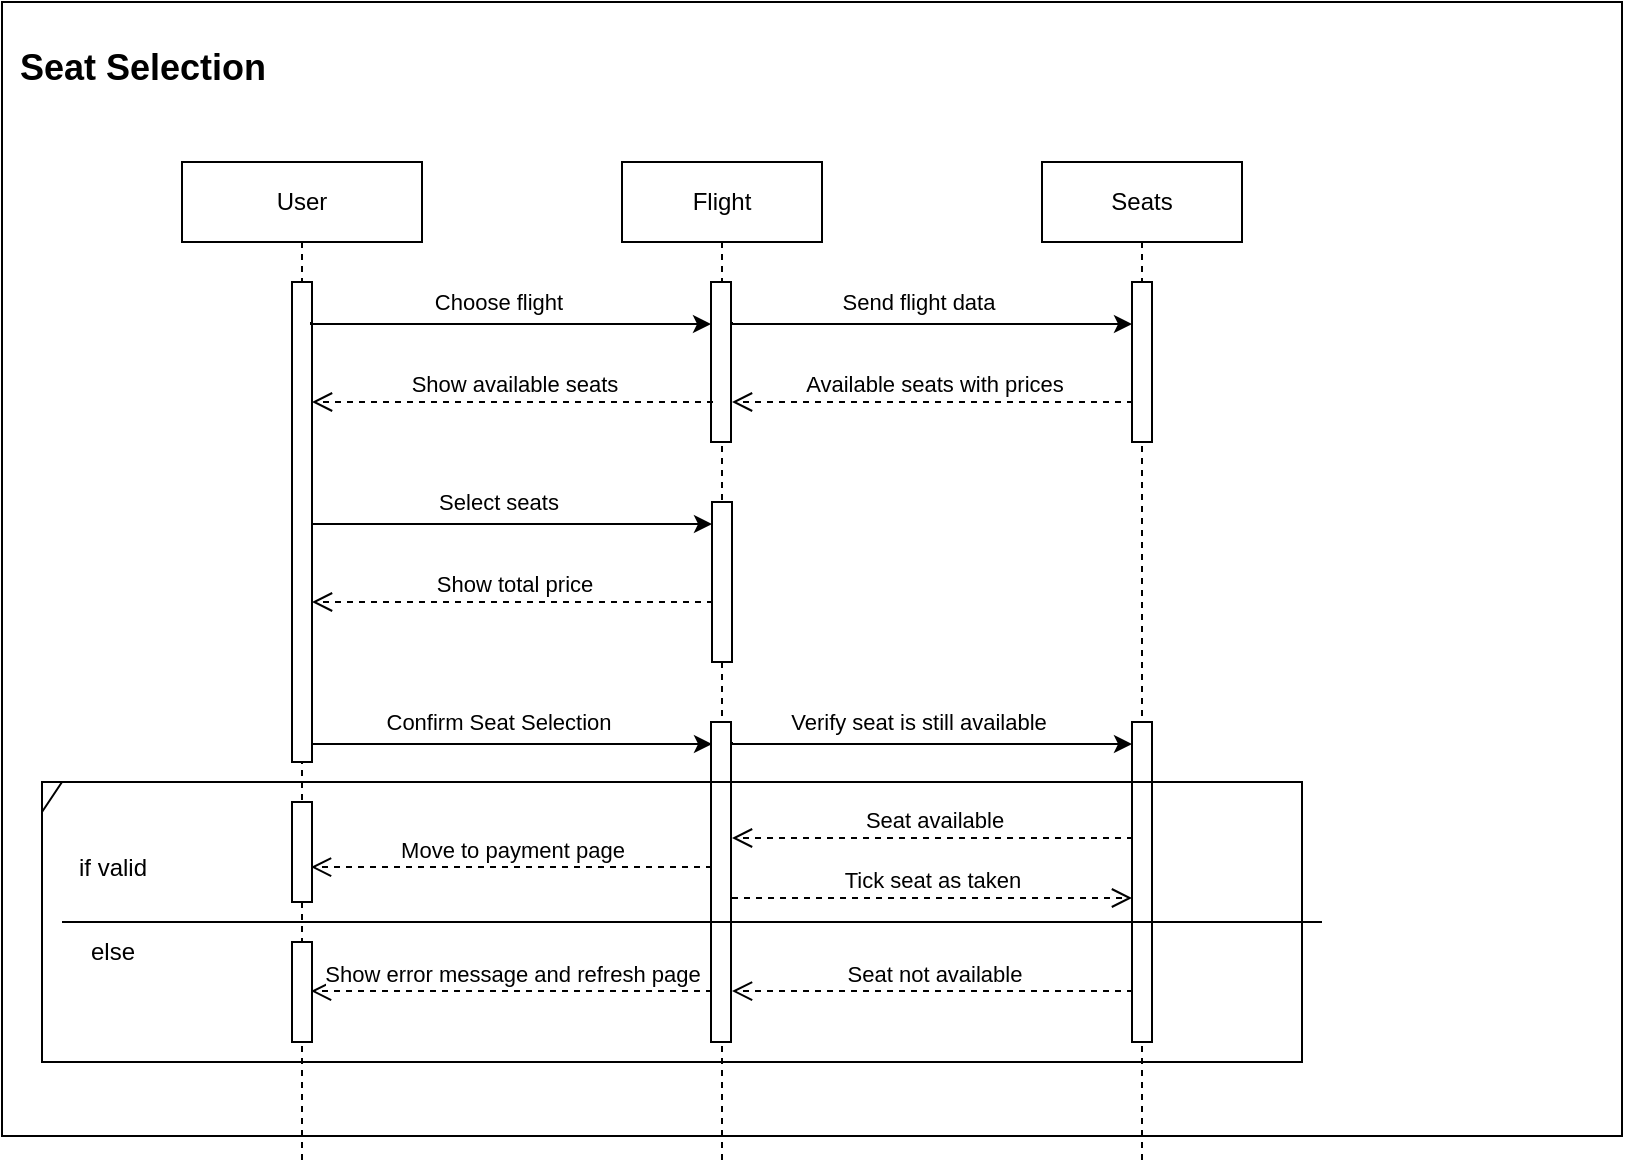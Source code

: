 <mxfile version="22.1.2" type="device">
  <diagram name="Page-1" id="4lmm6X2UEes6_DvLodEO">
    <mxGraphModel dx="1434" dy="854" grid="1" gridSize="10" guides="1" tooltips="1" connect="1" arrows="1" fold="1" page="1" pageScale="1" pageWidth="850" pageHeight="1100" math="0" shadow="0">
      <root>
        <mxCell id="0" />
        <mxCell id="1" parent="0" />
        <mxCell id="7nPVy0LuQcUKSxDzFn3D-113" value="" style="verticalLabelPosition=bottom;verticalAlign=top;html=1;shape=mxgraph.basic.rect;fillColor2=none;strokeWidth=1;size=20;indent=5;" parent="1" vertex="1">
          <mxGeometry x="20" y="280" width="810" height="567" as="geometry" />
        </mxCell>
        <mxCell id="7nPVy0LuQcUKSxDzFn3D-34" value="Flight" style="shape=umlLifeline;perimeter=lifelinePerimeter;whiteSpace=wrap;html=1;container=1;dropTarget=0;collapsible=0;recursiveResize=0;outlineConnect=0;portConstraint=eastwest;newEdgeStyle={&quot;curved&quot;:0,&quot;rounded&quot;:0};" parent="1" vertex="1">
          <mxGeometry x="330" y="360" width="100" height="500" as="geometry" />
        </mxCell>
        <mxCell id="7nPVy0LuQcUKSxDzFn3D-35" value="" style="html=1;points=[[0,0,0,0,5],[0,1,0,0,-5],[1,0,0,0,5],[1,1,0,0,-5]];perimeter=orthogonalPerimeter;outlineConnect=0;targetShapes=umlLifeline;portConstraint=eastwest;newEdgeStyle={&quot;curved&quot;:0,&quot;rounded&quot;:0};" parent="7nPVy0LuQcUKSxDzFn3D-34" vertex="1">
          <mxGeometry x="44.5" y="60" width="10" height="80" as="geometry" />
        </mxCell>
        <mxCell id="7nPVy0LuQcUKSxDzFn3D-91" value="" style="html=1;points=[[0,0,0,0,5],[0,1,0,0,-5],[1,0,0,0,5],[1,1,0,0,-5]];perimeter=orthogonalPerimeter;outlineConnect=0;targetShapes=umlLifeline;portConstraint=eastwest;newEdgeStyle={&quot;curved&quot;:0,&quot;rounded&quot;:0};" parent="7nPVy0LuQcUKSxDzFn3D-34" vertex="1">
          <mxGeometry x="45" y="170" width="10" height="80" as="geometry" />
        </mxCell>
        <mxCell id="7nPVy0LuQcUKSxDzFn3D-98" value="" style="html=1;points=[[0,0,0,0,5],[0,1,0,0,-5],[1,0,0,0,5],[1,1,0,0,-5]];perimeter=orthogonalPerimeter;outlineConnect=0;targetShapes=umlLifeline;portConstraint=eastwest;newEdgeStyle={&quot;curved&quot;:0,&quot;rounded&quot;:0};" parent="7nPVy0LuQcUKSxDzFn3D-34" vertex="1">
          <mxGeometry x="44.5" y="280" width="10" height="160" as="geometry" />
        </mxCell>
        <mxCell id="7nPVy0LuQcUKSxDzFn3D-36" value="&lt;font style=&quot;font-size: 18px;&quot;&gt;Seat Selection&lt;/font&gt;" style="text;align=center;fontStyle=1;verticalAlign=middle;spacingLeft=3;spacingRight=3;strokeColor=none;rotatable=0;points=[[0,0.5],[1,0.5]];portConstraint=eastwest;html=1;" parent="1" vertex="1">
          <mxGeometry x="50" y="300" width="80" height="26" as="geometry" />
        </mxCell>
        <mxCell id="7nPVy0LuQcUKSxDzFn3D-37" value="" style="shape=umlLifeline;perimeter=lifelinePerimeter;whiteSpace=wrap;html=1;container=1;dropTarget=0;collapsible=0;recursiveResize=0;outlineConnect=0;portConstraint=eastwest;newEdgeStyle={&quot;curved&quot;:0,&quot;rounded&quot;:0};participant=umlActor;" parent="1" vertex="1">
          <mxGeometry x="160" y="360" width="20" height="500" as="geometry" />
        </mxCell>
        <mxCell id="7nPVy0LuQcUKSxDzFn3D-38" value="" style="html=1;points=[[0,0,0,0,5],[0,1,0,0,-5],[1,0,0,0,5],[1,1,0,0,-5]];perimeter=orthogonalPerimeter;outlineConnect=0;targetShapes=umlLifeline;portConstraint=eastwest;newEdgeStyle={&quot;curved&quot;:0,&quot;rounded&quot;:0};" parent="7nPVy0LuQcUKSxDzFn3D-37" vertex="1">
          <mxGeometry x="5" y="60" width="10" height="240" as="geometry" />
        </mxCell>
        <mxCell id="7nPVy0LuQcUKSxDzFn3D-109" value="" style="html=1;points=[[0,0,0,0,5],[0,1,0,0,-5],[1,0,0,0,5],[1,1,0,0,-5]];perimeter=orthogonalPerimeter;outlineConnect=0;targetShapes=umlLifeline;portConstraint=eastwest;newEdgeStyle={&quot;curved&quot;:0,&quot;rounded&quot;:0};" parent="7nPVy0LuQcUKSxDzFn3D-37" vertex="1">
          <mxGeometry x="5" y="320" width="10" height="50" as="geometry" />
        </mxCell>
        <mxCell id="7nPVy0LuQcUKSxDzFn3D-40" value="Seats" style="shape=umlLifeline;perimeter=lifelinePerimeter;whiteSpace=wrap;html=1;container=1;dropTarget=0;collapsible=0;recursiveResize=0;outlineConnect=0;portConstraint=eastwest;newEdgeStyle={&quot;curved&quot;:0,&quot;rounded&quot;:0};" parent="1" vertex="1">
          <mxGeometry x="540" y="360" width="100" height="500" as="geometry" />
        </mxCell>
        <mxCell id="7nPVy0LuQcUKSxDzFn3D-41" value="" style="html=1;points=[[0,0,0,0,5],[0,1,0,0,-5],[1,0,0,0,5],[1,1,0,0,-5]];perimeter=orthogonalPerimeter;outlineConnect=0;targetShapes=umlLifeline;portConstraint=eastwest;newEdgeStyle={&quot;curved&quot;:0,&quot;rounded&quot;:0};" parent="7nPVy0LuQcUKSxDzFn3D-40" vertex="1">
          <mxGeometry x="45" y="60" width="10" height="80" as="geometry" />
        </mxCell>
        <mxCell id="7nPVy0LuQcUKSxDzFn3D-99" value="" style="html=1;points=[[0,0,0,0,5],[0,1,0,0,-5],[1,0,0,0,5],[1,1,0,0,-5]];perimeter=orthogonalPerimeter;outlineConnect=0;targetShapes=umlLifeline;portConstraint=eastwest;newEdgeStyle={&quot;curved&quot;:0,&quot;rounded&quot;:0};" parent="7nPVy0LuQcUKSxDzFn3D-40" vertex="1">
          <mxGeometry x="45" y="280" width="10" height="160" as="geometry" />
        </mxCell>
        <mxCell id="7nPVy0LuQcUKSxDzFn3D-83" style="edgeStyle=orthogonalEdgeStyle;rounded=0;orthogonalLoop=1;jettySize=auto;html=1;curved=0;" parent="1" edge="1">
          <mxGeometry relative="1" as="geometry">
            <mxPoint x="174.5" y="440" as="sourcePoint" />
            <mxPoint x="374.5" y="441" as="targetPoint" />
            <Array as="points">
              <mxPoint x="174.5" y="441" />
            </Array>
          </mxGeometry>
        </mxCell>
        <mxCell id="7nPVy0LuQcUKSxDzFn3D-84" value="Choose flight" style="edgeLabel;html=1;align=center;verticalAlign=middle;resizable=0;points=[];" parent="7nPVy0LuQcUKSxDzFn3D-83" vertex="1" connectable="0">
          <mxGeometry x="-0.296" y="-1" relative="1" as="geometry">
            <mxPoint x="23" y="-12" as="offset" />
          </mxGeometry>
        </mxCell>
        <mxCell id="7nPVy0LuQcUKSxDzFn3D-85" style="edgeStyle=orthogonalEdgeStyle;rounded=0;orthogonalLoop=1;jettySize=auto;html=1;curved=0;" parent="1" edge="1">
          <mxGeometry relative="1" as="geometry">
            <mxPoint x="385" y="440" as="sourcePoint" />
            <mxPoint x="585" y="441" as="targetPoint" />
            <Array as="points">
              <mxPoint x="385" y="441" />
            </Array>
          </mxGeometry>
        </mxCell>
        <mxCell id="7nPVy0LuQcUKSxDzFn3D-86" value="Send flight data" style="edgeLabel;html=1;align=center;verticalAlign=middle;resizable=0;points=[];" parent="7nPVy0LuQcUKSxDzFn3D-85" vertex="1" connectable="0">
          <mxGeometry x="-0.296" y="-1" relative="1" as="geometry">
            <mxPoint x="23" y="-12" as="offset" />
          </mxGeometry>
        </mxCell>
        <mxCell id="7nPVy0LuQcUKSxDzFn3D-87" value="Available seats with prices" style="html=1;verticalAlign=bottom;endArrow=open;dashed=1;endSize=8;curved=0;rounded=0;" parent="1" edge="1">
          <mxGeometry x="-0.003" relative="1" as="geometry">
            <mxPoint x="585.5" y="480" as="sourcePoint" />
            <mxPoint x="385" y="480" as="targetPoint" />
            <mxPoint as="offset" />
          </mxGeometry>
        </mxCell>
        <mxCell id="7nPVy0LuQcUKSxDzFn3D-88" value="Show available seats" style="html=1;verticalAlign=bottom;endArrow=open;dashed=1;endSize=8;curved=0;rounded=0;" parent="1" edge="1">
          <mxGeometry x="-0.003" relative="1" as="geometry">
            <mxPoint x="375.5" y="480" as="sourcePoint" />
            <mxPoint x="175" y="480" as="targetPoint" />
            <mxPoint as="offset" />
          </mxGeometry>
        </mxCell>
        <mxCell id="7nPVy0LuQcUKSxDzFn3D-89" style="edgeStyle=orthogonalEdgeStyle;rounded=0;orthogonalLoop=1;jettySize=auto;html=1;curved=0;" parent="1" edge="1">
          <mxGeometry relative="1" as="geometry">
            <mxPoint x="175" y="540" as="sourcePoint" />
            <mxPoint x="375" y="541" as="targetPoint" />
            <Array as="points">
              <mxPoint x="175" y="541" />
            </Array>
          </mxGeometry>
        </mxCell>
        <mxCell id="7nPVy0LuQcUKSxDzFn3D-90" value="Select seats" style="edgeLabel;html=1;align=center;verticalAlign=middle;resizable=0;points=[];" parent="7nPVy0LuQcUKSxDzFn3D-89" vertex="1" connectable="0">
          <mxGeometry x="-0.296" y="-1" relative="1" as="geometry">
            <mxPoint x="23" y="-12" as="offset" />
          </mxGeometry>
        </mxCell>
        <mxCell id="7nPVy0LuQcUKSxDzFn3D-95" value="Show total price" style="html=1;verticalAlign=bottom;endArrow=open;dashed=1;endSize=8;curved=0;rounded=0;" parent="1" edge="1">
          <mxGeometry x="-0.003" relative="1" as="geometry">
            <mxPoint x="375.5" y="580" as="sourcePoint" />
            <mxPoint x="175" y="580" as="targetPoint" />
            <mxPoint as="offset" />
          </mxGeometry>
        </mxCell>
        <mxCell id="7nPVy0LuQcUKSxDzFn3D-96" style="edgeStyle=orthogonalEdgeStyle;rounded=0;orthogonalLoop=1;jettySize=auto;html=1;curved=0;" parent="1" edge="1">
          <mxGeometry relative="1" as="geometry">
            <mxPoint x="175" y="650" as="sourcePoint" />
            <mxPoint x="375" y="651" as="targetPoint" />
            <Array as="points">
              <mxPoint x="175" y="651" />
            </Array>
          </mxGeometry>
        </mxCell>
        <mxCell id="7nPVy0LuQcUKSxDzFn3D-97" value="Confirm Seat Selection" style="edgeLabel;html=1;align=center;verticalAlign=middle;resizable=0;points=[];" parent="7nPVy0LuQcUKSxDzFn3D-96" vertex="1" connectable="0">
          <mxGeometry x="-0.296" y="-1" relative="1" as="geometry">
            <mxPoint x="23" y="-12" as="offset" />
          </mxGeometry>
        </mxCell>
        <mxCell id="7nPVy0LuQcUKSxDzFn3D-100" style="edgeStyle=orthogonalEdgeStyle;rounded=0;orthogonalLoop=1;jettySize=auto;html=1;curved=0;" parent="1" edge="1">
          <mxGeometry relative="1" as="geometry">
            <mxPoint x="385" y="650" as="sourcePoint" />
            <mxPoint x="585" y="651" as="targetPoint" />
            <Array as="points">
              <mxPoint x="385" y="651" />
            </Array>
          </mxGeometry>
        </mxCell>
        <mxCell id="7nPVy0LuQcUKSxDzFn3D-101" value="Verify seat is still available" style="edgeLabel;html=1;align=center;verticalAlign=middle;resizable=0;points=[];" parent="7nPVy0LuQcUKSxDzFn3D-100" vertex="1" connectable="0">
          <mxGeometry x="-0.296" y="-1" relative="1" as="geometry">
            <mxPoint x="23" y="-12" as="offset" />
          </mxGeometry>
        </mxCell>
        <mxCell id="7nPVy0LuQcUKSxDzFn3D-102" value="" style="shape=umlFrame;whiteSpace=wrap;html=1;pointerEvents=0;width=10;height=15;" parent="1" vertex="1">
          <mxGeometry x="40" y="670" width="630" height="140" as="geometry" />
        </mxCell>
        <mxCell id="7nPVy0LuQcUKSxDzFn3D-103" value="if valid" style="text;html=1;align=center;verticalAlign=middle;resizable=0;points=[];autosize=1;strokeColor=none;fillColor=none;" parent="1" vertex="1">
          <mxGeometry x="45" y="698" width="60" height="30" as="geometry" />
        </mxCell>
        <mxCell id="7nPVy0LuQcUKSxDzFn3D-104" value="else" style="text;html=1;align=center;verticalAlign=middle;resizable=0;points=[];autosize=1;strokeColor=none;fillColor=none;" parent="1" vertex="1">
          <mxGeometry x="50" y="740" width="50" height="30" as="geometry" />
        </mxCell>
        <mxCell id="7nPVy0LuQcUKSxDzFn3D-105" value="" style="line;strokeWidth=1;fillColor=none;align=left;verticalAlign=middle;spacingTop=-1;spacingLeft=3;spacingRight=3;rotatable=0;labelPosition=right;points=[];portConstraint=eastwest;strokeColor=inherit;" parent="1" vertex="1">
          <mxGeometry x="50" y="736" width="630" height="8" as="geometry" />
        </mxCell>
        <mxCell id="7nPVy0LuQcUKSxDzFn3D-106" value="Seat available" style="html=1;verticalAlign=bottom;endArrow=open;dashed=1;endSize=8;curved=0;rounded=0;" parent="1" edge="1">
          <mxGeometry x="-0.003" relative="1" as="geometry">
            <mxPoint x="585.5" y="698" as="sourcePoint" />
            <mxPoint x="385" y="698" as="targetPoint" />
            <mxPoint as="offset" />
          </mxGeometry>
        </mxCell>
        <mxCell id="7nPVy0LuQcUKSxDzFn3D-107" value="Tick seat as taken" style="html=1;verticalAlign=bottom;endArrow=open;dashed=1;endSize=8;curved=0;rounded=0;" parent="1" target="7nPVy0LuQcUKSxDzFn3D-99" edge="1">
          <mxGeometry x="-0.003" relative="1" as="geometry">
            <mxPoint x="385" y="728" as="sourcePoint" />
            <mxPoint x="509.5" y="730" as="targetPoint" />
            <mxPoint as="offset" />
          </mxGeometry>
        </mxCell>
        <mxCell id="7nPVy0LuQcUKSxDzFn3D-108" value="Move to payment page" style="html=1;verticalAlign=bottom;endArrow=open;dashed=1;endSize=8;curved=0;rounded=0;" parent="1" edge="1">
          <mxGeometry x="-0.003" relative="1" as="geometry">
            <mxPoint x="375" y="712.55" as="sourcePoint" />
            <mxPoint x="174.5" y="712.55" as="targetPoint" />
            <mxPoint as="offset" />
          </mxGeometry>
        </mxCell>
        <mxCell id="7nPVy0LuQcUKSxDzFn3D-110" value="" style="html=1;points=[[0,0,0,0,5],[0,1,0,0,-5],[1,0,0,0,5],[1,1,0,0,-5]];perimeter=orthogonalPerimeter;outlineConnect=0;targetShapes=umlLifeline;portConstraint=eastwest;newEdgeStyle={&quot;curved&quot;:0,&quot;rounded&quot;:0};" parent="1" vertex="1">
          <mxGeometry x="165" y="750" width="10" height="50" as="geometry" />
        </mxCell>
        <mxCell id="7nPVy0LuQcUKSxDzFn3D-111" value="Seat not available" style="html=1;verticalAlign=bottom;endArrow=open;dashed=1;endSize=8;curved=0;rounded=0;" parent="1" edge="1">
          <mxGeometry x="-0.003" relative="1" as="geometry">
            <mxPoint x="585.5" y="774.55" as="sourcePoint" />
            <mxPoint x="385" y="774.55" as="targetPoint" />
            <mxPoint as="offset" />
          </mxGeometry>
        </mxCell>
        <mxCell id="7nPVy0LuQcUKSxDzFn3D-112" value="Show error message and refresh page" style="html=1;verticalAlign=bottom;endArrow=open;dashed=1;endSize=8;curved=0;rounded=0;" parent="1" edge="1">
          <mxGeometry x="-0.003" relative="1" as="geometry">
            <mxPoint x="375" y="774.55" as="sourcePoint" />
            <mxPoint x="174.5" y="774.55" as="targetPoint" />
            <mxPoint as="offset" />
          </mxGeometry>
        </mxCell>
        <mxCell id="HIWlBeVqsRIuFSL5Uxqj-2" value="Text" style="text;html=1;strokeColor=none;fillColor=none;align=center;verticalAlign=middle;whiteSpace=wrap;rounded=0;" parent="1" vertex="1">
          <mxGeometry x="140" y="365" width="60" height="30" as="geometry" />
        </mxCell>
        <mxCell id="HIWlBeVqsRIuFSL5Uxqj-3" value="User" style="rounded=0;whiteSpace=wrap;html=1;" parent="1" vertex="1">
          <mxGeometry x="110" y="360" width="120" height="40" as="geometry" />
        </mxCell>
      </root>
    </mxGraphModel>
  </diagram>
</mxfile>
